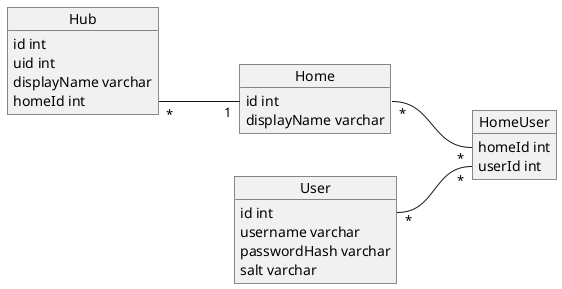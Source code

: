 @startuml Database Diagram
left to right direction
object User
object Home
object HomeUser
object Hub

User : id int
User : username varchar
User : passwordHash varchar
User : salt varchar

Home : id int
Home : displayName varchar

Hub : id int
Hub : uid int
Hub : displayName varchar
Hub : homeId int

HomeUser : homeId int
HomeUser : userId int

User::id"*" -- "*"HomeUser::userId
Home::id"*" -- "*"HomeUser::homeId
Hub::homeId"*" -- "1"Home::id
@enduml
